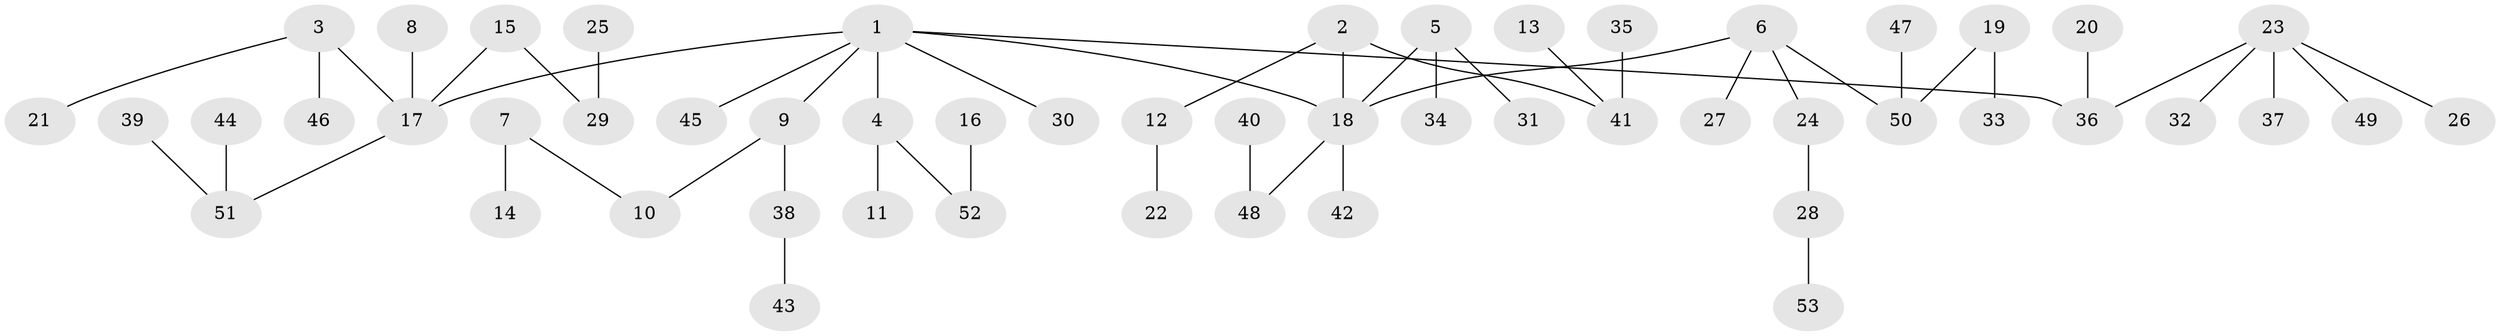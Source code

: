 // original degree distribution, {5: 0.01904761904761905, 6: 0.01904761904761905, 7: 0.01904761904761905, 1: 0.5142857142857142, 3: 0.11428571428571428, 4: 0.0761904761904762, 2: 0.23809523809523808}
// Generated by graph-tools (version 1.1) at 2025/02/03/09/25 03:02:27]
// undirected, 53 vertices, 52 edges
graph export_dot {
graph [start="1"]
  node [color=gray90,style=filled];
  1;
  2;
  3;
  4;
  5;
  6;
  7;
  8;
  9;
  10;
  11;
  12;
  13;
  14;
  15;
  16;
  17;
  18;
  19;
  20;
  21;
  22;
  23;
  24;
  25;
  26;
  27;
  28;
  29;
  30;
  31;
  32;
  33;
  34;
  35;
  36;
  37;
  38;
  39;
  40;
  41;
  42;
  43;
  44;
  45;
  46;
  47;
  48;
  49;
  50;
  51;
  52;
  53;
  1 -- 4 [weight=1.0];
  1 -- 9 [weight=1.0];
  1 -- 17 [weight=1.0];
  1 -- 18 [weight=1.0];
  1 -- 30 [weight=1.0];
  1 -- 36 [weight=1.0];
  1 -- 45 [weight=1.0];
  2 -- 12 [weight=1.0];
  2 -- 18 [weight=1.0];
  2 -- 41 [weight=1.0];
  3 -- 17 [weight=1.0];
  3 -- 21 [weight=1.0];
  3 -- 46 [weight=1.0];
  4 -- 11 [weight=1.0];
  4 -- 52 [weight=1.0];
  5 -- 18 [weight=1.0];
  5 -- 31 [weight=1.0];
  5 -- 34 [weight=1.0];
  6 -- 18 [weight=1.0];
  6 -- 24 [weight=1.0];
  6 -- 27 [weight=1.0];
  6 -- 50 [weight=1.0];
  7 -- 10 [weight=1.0];
  7 -- 14 [weight=1.0];
  8 -- 17 [weight=1.0];
  9 -- 10 [weight=1.0];
  9 -- 38 [weight=1.0];
  12 -- 22 [weight=1.0];
  13 -- 41 [weight=1.0];
  15 -- 17 [weight=1.0];
  15 -- 29 [weight=1.0];
  16 -- 52 [weight=1.0];
  17 -- 51 [weight=1.0];
  18 -- 42 [weight=1.0];
  18 -- 48 [weight=1.0];
  19 -- 33 [weight=1.0];
  19 -- 50 [weight=1.0];
  20 -- 36 [weight=1.0];
  23 -- 26 [weight=1.0];
  23 -- 32 [weight=1.0];
  23 -- 36 [weight=1.0];
  23 -- 37 [weight=1.0];
  23 -- 49 [weight=1.0];
  24 -- 28 [weight=1.0];
  25 -- 29 [weight=1.0];
  28 -- 53 [weight=1.0];
  35 -- 41 [weight=1.0];
  38 -- 43 [weight=1.0];
  39 -- 51 [weight=1.0];
  40 -- 48 [weight=1.0];
  44 -- 51 [weight=1.0];
  47 -- 50 [weight=1.0];
}
